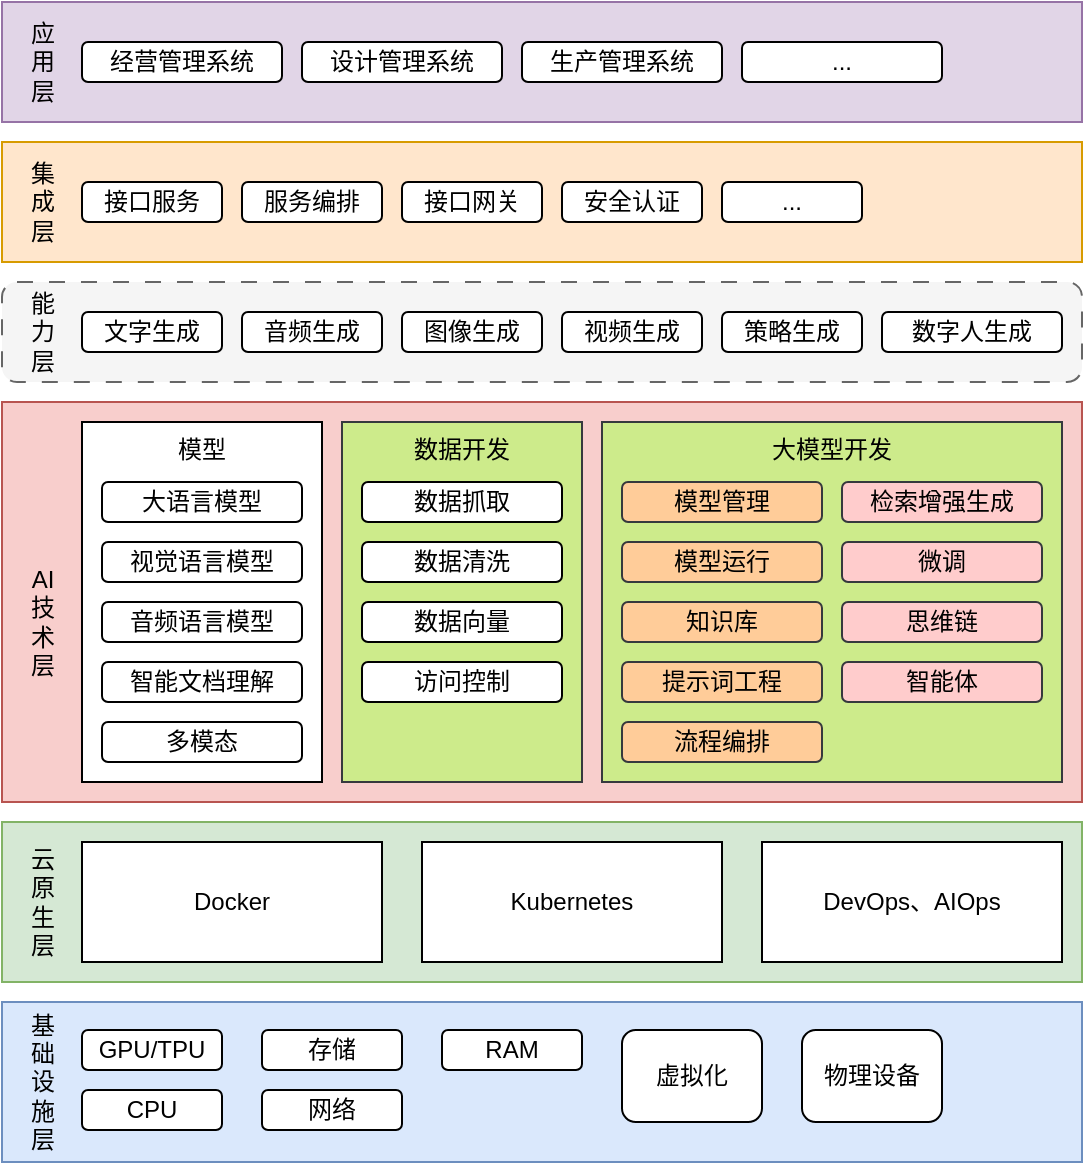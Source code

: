 <mxfile version="26.0.7">
  <diagram name="第 1 页" id="veRPcf9bUdk8YbttKOA-">
    <mxGraphModel dx="794" dy="464" grid="1" gridSize="10" guides="1" tooltips="1" connect="1" arrows="1" fold="1" page="1" pageScale="1" pageWidth="827" pageHeight="1169" math="0" shadow="0">
      <root>
        <mxCell id="0" />
        <mxCell id="1" parent="0" />
        <mxCell id="DdCZI7sGwDG0cpfRlnXC-71" value="" style="group" vertex="1" connectable="0" parent="1">
          <mxGeometry x="120" y="260" width="540" height="585" as="geometry" />
        </mxCell>
        <mxCell id="DdCZI7sGwDG0cpfRlnXC-1" value="" style="rounded=0;whiteSpace=wrap;html=1;align=center;horizontal=0;verticalAlign=top;fillColor=#f8cecc;strokeColor=#b85450;" vertex="1" parent="DdCZI7sGwDG0cpfRlnXC-71">
          <mxGeometry y="200" width="540" height="200" as="geometry" />
        </mxCell>
        <mxCell id="DdCZI7sGwDG0cpfRlnXC-2" value="模型" style="rounded=0;whiteSpace=wrap;html=1;horizontal=1;verticalAlign=top;" vertex="1" parent="DdCZI7sGwDG0cpfRlnXC-71">
          <mxGeometry x="40" y="210" width="120" height="180" as="geometry" />
        </mxCell>
        <mxCell id="DdCZI7sGwDG0cpfRlnXC-3" value="" style="rounded=0;whiteSpace=wrap;html=1;align=center;horizontal=0;verticalAlign=top;fillColor=#d5e8d4;strokeColor=#82b366;" vertex="1" parent="DdCZI7sGwDG0cpfRlnXC-71">
          <mxGeometry y="410" width="540" height="80" as="geometry" />
        </mxCell>
        <mxCell id="DdCZI7sGwDG0cpfRlnXC-4" value="" style="rounded=0;whiteSpace=wrap;html=1;align=center;horizontal=0;verticalAlign=top;fillColor=#dae8fc;strokeColor=#6c8ebf;" vertex="1" parent="DdCZI7sGwDG0cpfRlnXC-71">
          <mxGeometry y="500" width="540" height="80" as="geometry" />
        </mxCell>
        <mxCell id="DdCZI7sGwDG0cpfRlnXC-6" value="基&lt;div&gt;础&lt;/div&gt;&lt;div&gt;设&lt;/div&gt;&lt;div&gt;施&lt;/div&gt;&lt;div&gt;层&lt;/div&gt;" style="text;html=1;align=center;verticalAlign=middle;resizable=0;points=[];autosize=1;strokeColor=none;fillColor=none;" vertex="1" parent="DdCZI7sGwDG0cpfRlnXC-71">
          <mxGeometry y="495" width="40" height="90" as="geometry" />
        </mxCell>
        <mxCell id="DdCZI7sGwDG0cpfRlnXC-7" value="云&lt;div&gt;原&lt;/div&gt;&lt;div&gt;生&lt;br&gt;&lt;div&gt;层&lt;/div&gt;&lt;/div&gt;" style="text;html=1;align=center;verticalAlign=middle;resizable=0;points=[];autosize=1;strokeColor=none;fillColor=none;" vertex="1" parent="DdCZI7sGwDG0cpfRlnXC-71">
          <mxGeometry y="415" width="40" height="70" as="geometry" />
        </mxCell>
        <mxCell id="DdCZI7sGwDG0cpfRlnXC-8" value="&lt;div&gt;AI&lt;/div&gt;&lt;div&gt;技&lt;/div&gt;&lt;div&gt;术&lt;/div&gt;&lt;div&gt;&lt;div&gt;&lt;div&gt;层&lt;/div&gt;&lt;/div&gt;&lt;/div&gt;" style="text;html=1;align=center;verticalAlign=middle;resizable=0;points=[];autosize=1;strokeColor=none;fillColor=none;" vertex="1" parent="DdCZI7sGwDG0cpfRlnXC-71">
          <mxGeometry y="275" width="40" height="70" as="geometry" />
        </mxCell>
        <mxCell id="DdCZI7sGwDG0cpfRlnXC-11" value="数据开发" style="rounded=0;whiteSpace=wrap;html=1;horizontal=1;verticalAlign=top;fillColor=#cdeb8b;strokeColor=#36393d;" vertex="1" parent="DdCZI7sGwDG0cpfRlnXC-71">
          <mxGeometry x="170" y="210" width="120" height="180" as="geometry" />
        </mxCell>
        <mxCell id="DdCZI7sGwDG0cpfRlnXC-12" value="大模型开发" style="rounded=0;whiteSpace=wrap;html=1;horizontal=1;verticalAlign=top;fillColor=#cdeb8b;strokeColor=#36393d;" vertex="1" parent="DdCZI7sGwDG0cpfRlnXC-71">
          <mxGeometry x="300" y="210" width="230" height="180" as="geometry" />
        </mxCell>
        <mxCell id="DdCZI7sGwDG0cpfRlnXC-13" value="大语言模型" style="rounded=1;whiteSpace=wrap;html=1;" vertex="1" parent="DdCZI7sGwDG0cpfRlnXC-71">
          <mxGeometry x="50" y="240" width="100" height="20" as="geometry" />
        </mxCell>
        <mxCell id="DdCZI7sGwDG0cpfRlnXC-14" value="视觉语言模型" style="rounded=1;whiteSpace=wrap;html=1;" vertex="1" parent="DdCZI7sGwDG0cpfRlnXC-71">
          <mxGeometry x="50" y="270" width="100" height="20" as="geometry" />
        </mxCell>
        <mxCell id="DdCZI7sGwDG0cpfRlnXC-15" value="音频语言模型" style="rounded=1;whiteSpace=wrap;html=1;" vertex="1" parent="DdCZI7sGwDG0cpfRlnXC-71">
          <mxGeometry x="50" y="300" width="100" height="20" as="geometry" />
        </mxCell>
        <mxCell id="DdCZI7sGwDG0cpfRlnXC-16" value="智能文档理解" style="rounded=1;whiteSpace=wrap;html=1;" vertex="1" parent="DdCZI7sGwDG0cpfRlnXC-71">
          <mxGeometry x="50" y="330" width="100" height="20" as="geometry" />
        </mxCell>
        <mxCell id="DdCZI7sGwDG0cpfRlnXC-17" value="多模态" style="rounded=1;whiteSpace=wrap;html=1;" vertex="1" parent="DdCZI7sGwDG0cpfRlnXC-71">
          <mxGeometry x="50" y="360" width="100" height="20" as="geometry" />
        </mxCell>
        <mxCell id="DdCZI7sGwDG0cpfRlnXC-19" value="数据抓取" style="rounded=1;whiteSpace=wrap;html=1;" vertex="1" parent="DdCZI7sGwDG0cpfRlnXC-71">
          <mxGeometry x="180" y="240" width="100" height="20" as="geometry" />
        </mxCell>
        <mxCell id="DdCZI7sGwDG0cpfRlnXC-20" value="数据清洗" style="rounded=1;whiteSpace=wrap;html=1;" vertex="1" parent="DdCZI7sGwDG0cpfRlnXC-71">
          <mxGeometry x="180" y="270" width="100" height="20" as="geometry" />
        </mxCell>
        <mxCell id="DdCZI7sGwDG0cpfRlnXC-21" value="数据向量" style="rounded=1;whiteSpace=wrap;html=1;" vertex="1" parent="DdCZI7sGwDG0cpfRlnXC-71">
          <mxGeometry x="180" y="300" width="100" height="20" as="geometry" />
        </mxCell>
        <mxCell id="DdCZI7sGwDG0cpfRlnXC-22" value="访问控制" style="rounded=1;whiteSpace=wrap;html=1;" vertex="1" parent="DdCZI7sGwDG0cpfRlnXC-71">
          <mxGeometry x="180" y="330" width="100" height="20" as="geometry" />
        </mxCell>
        <mxCell id="DdCZI7sGwDG0cpfRlnXC-23" value="模型管理" style="rounded=1;whiteSpace=wrap;html=1;fillColor=#ffcc99;strokeColor=#36393d;" vertex="1" parent="DdCZI7sGwDG0cpfRlnXC-71">
          <mxGeometry x="310" y="240" width="100" height="20" as="geometry" />
        </mxCell>
        <mxCell id="DdCZI7sGwDG0cpfRlnXC-24" value="检索增强生成" style="rounded=1;whiteSpace=wrap;html=1;fillColor=#ffcccc;strokeColor=#36393d;" vertex="1" parent="DdCZI7sGwDG0cpfRlnXC-71">
          <mxGeometry x="420" y="240" width="100" height="20" as="geometry" />
        </mxCell>
        <mxCell id="DdCZI7sGwDG0cpfRlnXC-25" value="模型运行" style="rounded=1;whiteSpace=wrap;html=1;fillColor=#ffcc99;strokeColor=#36393d;" vertex="1" parent="DdCZI7sGwDG0cpfRlnXC-71">
          <mxGeometry x="310" y="270" width="100" height="20" as="geometry" />
        </mxCell>
        <mxCell id="DdCZI7sGwDG0cpfRlnXC-26" value="知识库" style="rounded=1;whiteSpace=wrap;html=1;fillColor=#ffcc99;strokeColor=#36393d;" vertex="1" parent="DdCZI7sGwDG0cpfRlnXC-71">
          <mxGeometry x="310" y="300" width="100" height="20" as="geometry" />
        </mxCell>
        <mxCell id="DdCZI7sGwDG0cpfRlnXC-28" value="提示词工程" style="rounded=1;whiteSpace=wrap;html=1;fillColor=#ffcc99;strokeColor=#36393d;" vertex="1" parent="DdCZI7sGwDG0cpfRlnXC-71">
          <mxGeometry x="310" y="330" width="100" height="20" as="geometry" />
        </mxCell>
        <mxCell id="DdCZI7sGwDG0cpfRlnXC-30" value="微调" style="rounded=1;whiteSpace=wrap;html=1;fillColor=#ffcccc;strokeColor=#36393d;" vertex="1" parent="DdCZI7sGwDG0cpfRlnXC-71">
          <mxGeometry x="420" y="270" width="100" height="20" as="geometry" />
        </mxCell>
        <mxCell id="DdCZI7sGwDG0cpfRlnXC-31" value="思维链" style="rounded=1;whiteSpace=wrap;html=1;fillColor=#ffcccc;strokeColor=#36393d;" vertex="1" parent="DdCZI7sGwDG0cpfRlnXC-71">
          <mxGeometry x="420" y="300" width="100" height="20" as="geometry" />
        </mxCell>
        <mxCell id="DdCZI7sGwDG0cpfRlnXC-32" value="流程编排" style="rounded=1;whiteSpace=wrap;html=1;fillColor=#ffcc99;strokeColor=#36393d;" vertex="1" parent="DdCZI7sGwDG0cpfRlnXC-71">
          <mxGeometry x="310" y="360" width="100" height="20" as="geometry" />
        </mxCell>
        <mxCell id="DdCZI7sGwDG0cpfRlnXC-33" value="智能体" style="rounded=1;whiteSpace=wrap;html=1;fillColor=#ffcccc;strokeColor=#36393d;" vertex="1" parent="DdCZI7sGwDG0cpfRlnXC-71">
          <mxGeometry x="420" y="330" width="100" height="20" as="geometry" />
        </mxCell>
        <mxCell id="DdCZI7sGwDG0cpfRlnXC-35" value="Docker" style="rounded=0;whiteSpace=wrap;html=1;" vertex="1" parent="DdCZI7sGwDG0cpfRlnXC-71">
          <mxGeometry x="40" y="420" width="150" height="60" as="geometry" />
        </mxCell>
        <mxCell id="DdCZI7sGwDG0cpfRlnXC-36" value="Kubernetes" style="rounded=0;whiteSpace=wrap;html=1;" vertex="1" parent="DdCZI7sGwDG0cpfRlnXC-71">
          <mxGeometry x="210" y="420" width="150" height="60" as="geometry" />
        </mxCell>
        <mxCell id="DdCZI7sGwDG0cpfRlnXC-37" value="DevOps、AIOps" style="rounded=0;whiteSpace=wrap;html=1;" vertex="1" parent="DdCZI7sGwDG0cpfRlnXC-71">
          <mxGeometry x="380" y="420" width="150" height="60" as="geometry" />
        </mxCell>
        <mxCell id="DdCZI7sGwDG0cpfRlnXC-38" value="" style="rounded=1;whiteSpace=wrap;html=1;dashed=1;dashPattern=8 8;fillColor=#f5f5f5;fontColor=#333333;strokeColor=#666666;" vertex="1" parent="DdCZI7sGwDG0cpfRlnXC-71">
          <mxGeometry y="140" width="540" height="50" as="geometry" />
        </mxCell>
        <mxCell id="DdCZI7sGwDG0cpfRlnXC-40" value="&lt;div&gt;&lt;div&gt;能&lt;/div&gt;&lt;div&gt;力&lt;/div&gt;&lt;div&gt;&lt;div&gt;&lt;div&gt;层&lt;/div&gt;&lt;/div&gt;&lt;/div&gt;&lt;/div&gt;" style="text;html=1;align=center;verticalAlign=middle;resizable=0;points=[];autosize=1;strokeColor=none;fillColor=none;" vertex="1" parent="DdCZI7sGwDG0cpfRlnXC-71">
          <mxGeometry y="135" width="40" height="60" as="geometry" />
        </mxCell>
        <mxCell id="DdCZI7sGwDG0cpfRlnXC-41" value="文字生成" style="rounded=1;whiteSpace=wrap;html=1;verticalAlign=middle;" vertex="1" parent="DdCZI7sGwDG0cpfRlnXC-71">
          <mxGeometry x="40" y="155" width="70" height="20" as="geometry" />
        </mxCell>
        <mxCell id="DdCZI7sGwDG0cpfRlnXC-42" value="音频生成" style="rounded=1;whiteSpace=wrap;html=1;verticalAlign=middle;" vertex="1" parent="DdCZI7sGwDG0cpfRlnXC-71">
          <mxGeometry x="120" y="155" width="70" height="20" as="geometry" />
        </mxCell>
        <mxCell id="DdCZI7sGwDG0cpfRlnXC-43" value="图像生成" style="rounded=1;whiteSpace=wrap;html=1;verticalAlign=middle;" vertex="1" parent="DdCZI7sGwDG0cpfRlnXC-71">
          <mxGeometry x="200" y="155" width="70" height="20" as="geometry" />
        </mxCell>
        <mxCell id="DdCZI7sGwDG0cpfRlnXC-44" value="视频生成" style="rounded=1;whiteSpace=wrap;html=1;verticalAlign=middle;" vertex="1" parent="DdCZI7sGwDG0cpfRlnXC-71">
          <mxGeometry x="280" y="155" width="70" height="20" as="geometry" />
        </mxCell>
        <mxCell id="DdCZI7sGwDG0cpfRlnXC-46" value="策略生成" style="rounded=1;whiteSpace=wrap;html=1;verticalAlign=middle;" vertex="1" parent="DdCZI7sGwDG0cpfRlnXC-71">
          <mxGeometry x="360" y="155" width="70" height="20" as="geometry" />
        </mxCell>
        <mxCell id="DdCZI7sGwDG0cpfRlnXC-47" value="数字人生成" style="rounded=1;whiteSpace=wrap;html=1;verticalAlign=middle;" vertex="1" parent="DdCZI7sGwDG0cpfRlnXC-71">
          <mxGeometry x="440" y="155" width="90" height="20" as="geometry" />
        </mxCell>
        <mxCell id="DdCZI7sGwDG0cpfRlnXC-48" value="" style="rounded=0;whiteSpace=wrap;html=1;fillColor=#ffe6cc;strokeColor=#d79b00;" vertex="1" parent="DdCZI7sGwDG0cpfRlnXC-71">
          <mxGeometry y="70" width="540" height="60" as="geometry" />
        </mxCell>
        <mxCell id="DdCZI7sGwDG0cpfRlnXC-49" value="&lt;div&gt;集&lt;/div&gt;&lt;div&gt;成&lt;/div&gt;&lt;div&gt;&lt;div&gt;&lt;div&gt;层&lt;/div&gt;&lt;/div&gt;&lt;/div&gt;" style="text;html=1;align=center;verticalAlign=middle;resizable=0;points=[];autosize=1;strokeColor=none;fillColor=none;" vertex="1" parent="DdCZI7sGwDG0cpfRlnXC-71">
          <mxGeometry y="70" width="40" height="60" as="geometry" />
        </mxCell>
        <mxCell id="DdCZI7sGwDG0cpfRlnXC-50" value="接口服务" style="rounded=1;whiteSpace=wrap;html=1;verticalAlign=middle;" vertex="1" parent="DdCZI7sGwDG0cpfRlnXC-71">
          <mxGeometry x="40" y="90" width="70" height="20" as="geometry" />
        </mxCell>
        <mxCell id="DdCZI7sGwDG0cpfRlnXC-51" value="服务编排" style="rounded=1;whiteSpace=wrap;html=1;verticalAlign=middle;" vertex="1" parent="DdCZI7sGwDG0cpfRlnXC-71">
          <mxGeometry x="120" y="90" width="70" height="20" as="geometry" />
        </mxCell>
        <mxCell id="DdCZI7sGwDG0cpfRlnXC-53" value="接口网关" style="rounded=1;whiteSpace=wrap;html=1;verticalAlign=middle;" vertex="1" parent="DdCZI7sGwDG0cpfRlnXC-71">
          <mxGeometry x="200" y="90" width="70" height="20" as="geometry" />
        </mxCell>
        <mxCell id="DdCZI7sGwDG0cpfRlnXC-54" value="安全认证" style="rounded=1;whiteSpace=wrap;html=1;verticalAlign=middle;" vertex="1" parent="DdCZI7sGwDG0cpfRlnXC-71">
          <mxGeometry x="280" y="90" width="70" height="20" as="geometry" />
        </mxCell>
        <mxCell id="DdCZI7sGwDG0cpfRlnXC-55" value="..." style="rounded=1;whiteSpace=wrap;html=1;verticalAlign=middle;" vertex="1" parent="DdCZI7sGwDG0cpfRlnXC-71">
          <mxGeometry x="360" y="90" width="70" height="20" as="geometry" />
        </mxCell>
        <mxCell id="DdCZI7sGwDG0cpfRlnXC-56" value="" style="rounded=0;whiteSpace=wrap;html=1;fillColor=#e1d5e7;strokeColor=#9673a6;" vertex="1" parent="DdCZI7sGwDG0cpfRlnXC-71">
          <mxGeometry width="540" height="60" as="geometry" />
        </mxCell>
        <mxCell id="DdCZI7sGwDG0cpfRlnXC-57" value="&lt;div&gt;&lt;span style=&quot;background-color: transparent; color: light-dark(rgb(0, 0, 0), rgb(255, 255, 255));&quot;&gt;应&lt;/span&gt;&lt;/div&gt;&lt;div&gt;&lt;span style=&quot;background-color: transparent; color: light-dark(rgb(0, 0, 0), rgb(255, 255, 255));&quot;&gt;用&lt;/span&gt;&lt;/div&gt;&lt;div&gt;&lt;span style=&quot;background-color: transparent; color: light-dark(rgb(0, 0, 0), rgb(255, 255, 255));&quot;&gt;层&lt;/span&gt;&lt;/div&gt;" style="text;html=1;align=center;verticalAlign=middle;resizable=0;points=[];autosize=1;strokeColor=none;fillColor=none;" vertex="1" parent="DdCZI7sGwDG0cpfRlnXC-71">
          <mxGeometry width="40" height="60" as="geometry" />
        </mxCell>
        <mxCell id="DdCZI7sGwDG0cpfRlnXC-58" value="经营管理系统" style="rounded=1;whiteSpace=wrap;html=1;verticalAlign=middle;" vertex="1" parent="DdCZI7sGwDG0cpfRlnXC-71">
          <mxGeometry x="40" y="20" width="100" height="20" as="geometry" />
        </mxCell>
        <mxCell id="DdCZI7sGwDG0cpfRlnXC-59" value="设计管理系统" style="rounded=1;whiteSpace=wrap;html=1;verticalAlign=middle;" vertex="1" parent="DdCZI7sGwDG0cpfRlnXC-71">
          <mxGeometry x="150" y="20" width="100" height="20" as="geometry" />
        </mxCell>
        <mxCell id="DdCZI7sGwDG0cpfRlnXC-60" value="生产管理系统" style="rounded=1;whiteSpace=wrap;html=1;verticalAlign=middle;" vertex="1" parent="DdCZI7sGwDG0cpfRlnXC-71">
          <mxGeometry x="260" y="20" width="100" height="20" as="geometry" />
        </mxCell>
        <mxCell id="DdCZI7sGwDG0cpfRlnXC-62" value="..." style="rounded=1;whiteSpace=wrap;html=1;verticalAlign=middle;" vertex="1" parent="DdCZI7sGwDG0cpfRlnXC-71">
          <mxGeometry x="370" y="20" width="100" height="20" as="geometry" />
        </mxCell>
        <mxCell id="DdCZI7sGwDG0cpfRlnXC-63" value="GPU/TPU" style="rounded=1;whiteSpace=wrap;html=1;verticalAlign=middle;" vertex="1" parent="DdCZI7sGwDG0cpfRlnXC-71">
          <mxGeometry x="40" y="514" width="70" height="20" as="geometry" />
        </mxCell>
        <mxCell id="DdCZI7sGwDG0cpfRlnXC-64" value="CPU" style="rounded=1;whiteSpace=wrap;html=1;verticalAlign=middle;" vertex="1" parent="DdCZI7sGwDG0cpfRlnXC-71">
          <mxGeometry x="40" y="544" width="70" height="20" as="geometry" />
        </mxCell>
        <mxCell id="DdCZI7sGwDG0cpfRlnXC-66" value="存储" style="rounded=1;whiteSpace=wrap;html=1;verticalAlign=middle;" vertex="1" parent="DdCZI7sGwDG0cpfRlnXC-71">
          <mxGeometry x="130" y="514" width="70" height="20" as="geometry" />
        </mxCell>
        <mxCell id="DdCZI7sGwDG0cpfRlnXC-67" value="网络" style="rounded=1;whiteSpace=wrap;html=1;verticalAlign=middle;" vertex="1" parent="DdCZI7sGwDG0cpfRlnXC-71">
          <mxGeometry x="130" y="544" width="70" height="20" as="geometry" />
        </mxCell>
        <mxCell id="DdCZI7sGwDG0cpfRlnXC-68" value="RAM" style="rounded=1;whiteSpace=wrap;html=1;verticalAlign=middle;" vertex="1" parent="DdCZI7sGwDG0cpfRlnXC-71">
          <mxGeometry x="220" y="514" width="70" height="20" as="geometry" />
        </mxCell>
        <mxCell id="DdCZI7sGwDG0cpfRlnXC-69" value="虚拟化" style="rounded=1;whiteSpace=wrap;html=1;verticalAlign=middle;" vertex="1" parent="DdCZI7sGwDG0cpfRlnXC-71">
          <mxGeometry x="310" y="514" width="70" height="46" as="geometry" />
        </mxCell>
        <mxCell id="DdCZI7sGwDG0cpfRlnXC-70" value="物理设备" style="rounded=1;whiteSpace=wrap;html=1;verticalAlign=middle;" vertex="1" parent="DdCZI7sGwDG0cpfRlnXC-71">
          <mxGeometry x="400" y="514" width="70" height="46" as="geometry" />
        </mxCell>
      </root>
    </mxGraphModel>
  </diagram>
</mxfile>
